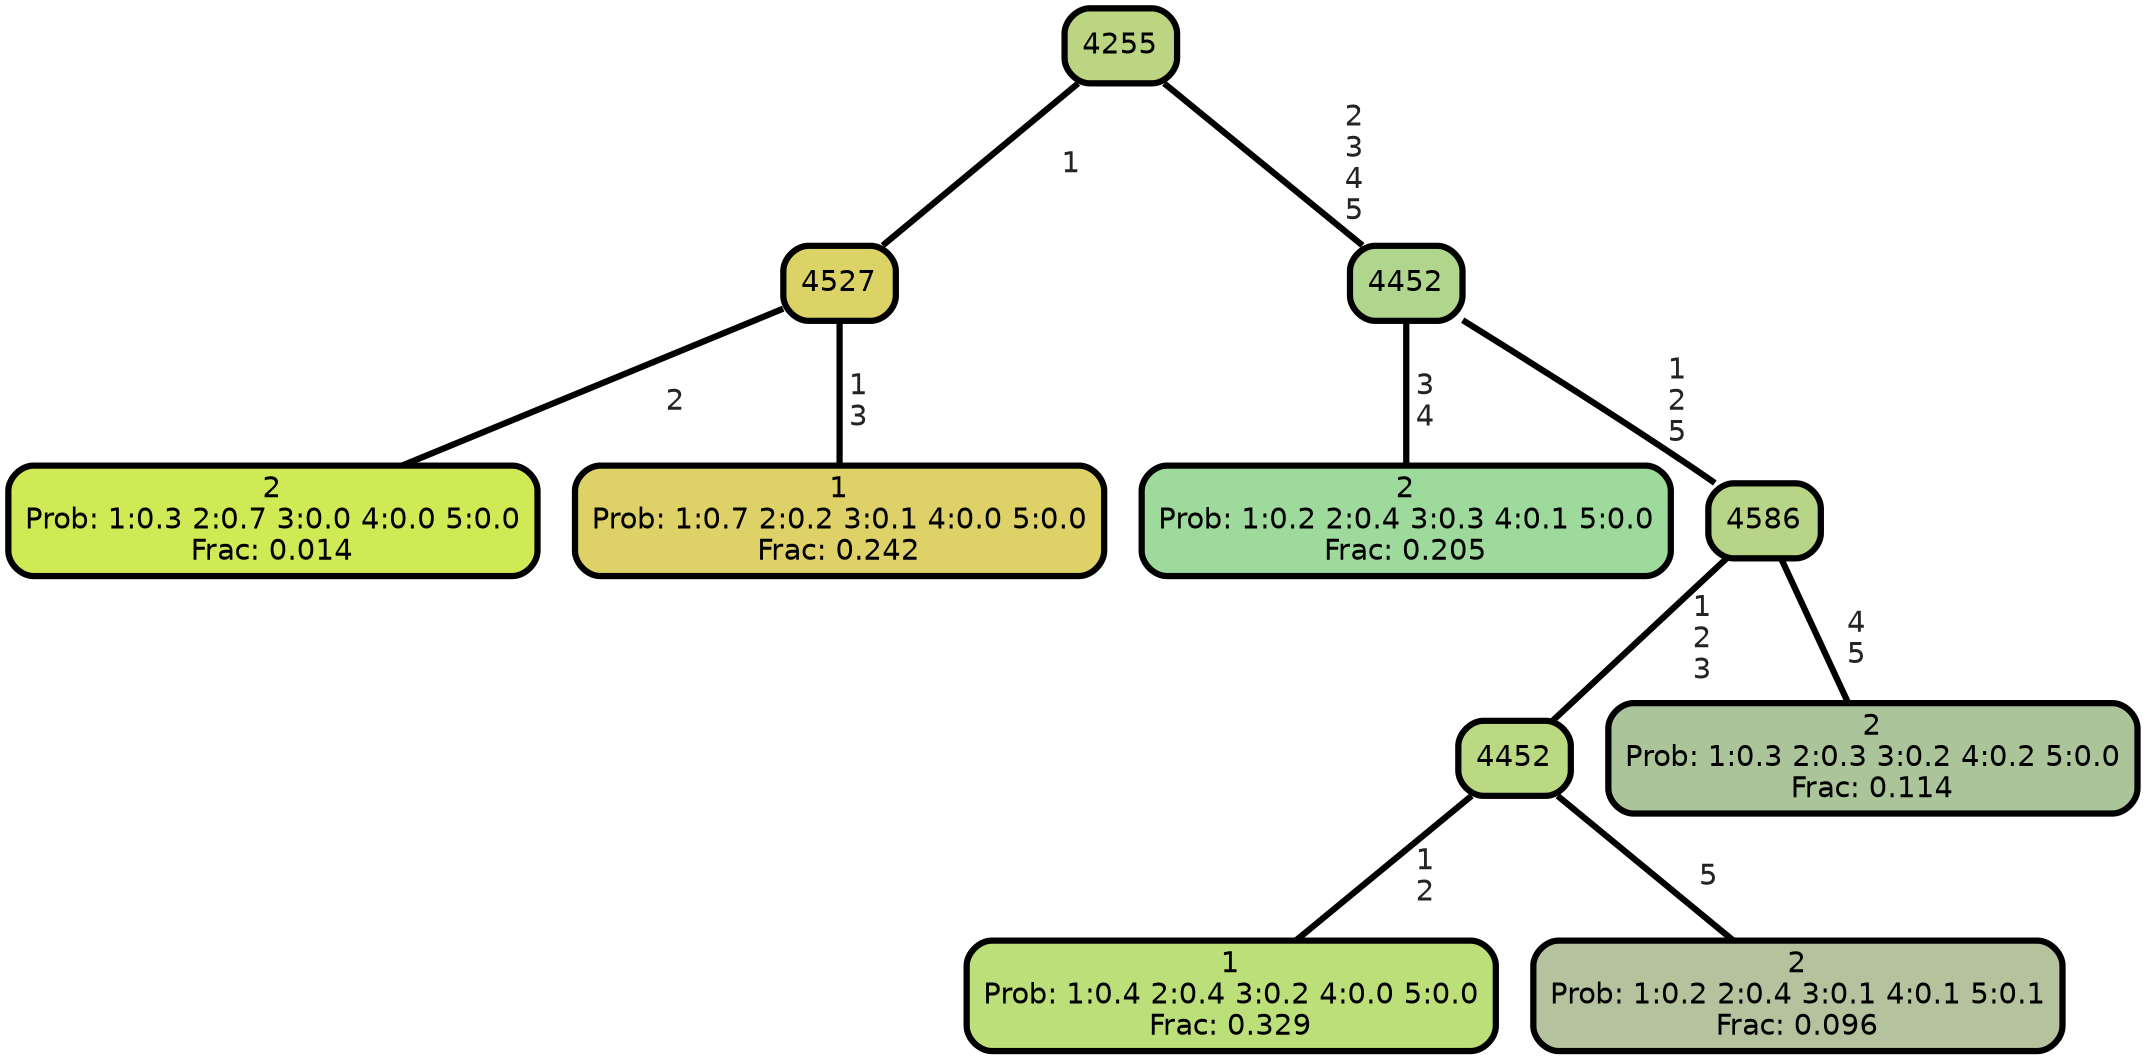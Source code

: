 graph Tree {
node [shape=box, style="filled, rounded",color="black",penwidth="3",fontcolor="black",                 fontname=helvetica] ;
graph [ranksep="0 equally", splines=straight,                 bgcolor=transparent, dpi=200] ;
edge [fontname=helvetica, fontweight=bold,fontcolor=grey14,color=black] ;
0 [label="2
Prob: 1:0.3 2:0.7 3:0.0 4:0.0 5:0.0
Frac: 0.014", fillcolor="#cfea55"] ;
1 [label="4527", fillcolor="#dcd367"] ;
2 [label="1
Prob: 1:0.7 2:0.2 3:0.1 4:0.0 5:0.0
Frac: 0.242", fillcolor="#ddd168"] ;
3 [label="4255", fillcolor="#bcd583"] ;
4 [label="2
Prob: 1:0.2 2:0.4 3:0.3 4:0.1 5:0.0
Frac: 0.205", fillcolor="#9dda9c"] ;
5 [label="4452", fillcolor="#b0d68d"] ;
6 [label="1
Prob: 1:0.4 2:0.4 3:0.2 4:0.0 5:0.0
Frac: 0.329", fillcolor="#bddf7a"] ;
7 [label="4452", fillcolor="#bbd982"] ;
8 [label="2
Prob: 1:0.2 2:0.4 3:0.1 4:0.1 5:0.1
Frac: 0.096", fillcolor="#b4c29d"] ;
9 [label="4586", fillcolor="#b8d487"] ;
10 [label="2
Prob: 1:0.3 2:0.3 3:0.2 4:0.2 5:0.0
Frac: 0.114", fillcolor="#acc499"] ;
1 -- 0 [label=" 2",penwidth=3] ;
1 -- 2 [label=" 1\n 3",penwidth=3] ;
3 -- 1 [label=" 1",penwidth=3] ;
3 -- 5 [label=" 2\n 3\n 4\n 5",penwidth=3] ;
5 -- 4 [label=" 3\n 4",penwidth=3] ;
5 -- 9 [label=" 1\n 2\n 5",penwidth=3] ;
7 -- 6 [label=" 1\n 2",penwidth=3] ;
7 -- 8 [label=" 5",penwidth=3] ;
9 -- 7 [label=" 1\n 2\n 3",penwidth=3] ;
9 -- 10 [label=" 4\n 5",penwidth=3] ;
{rank = same;}}